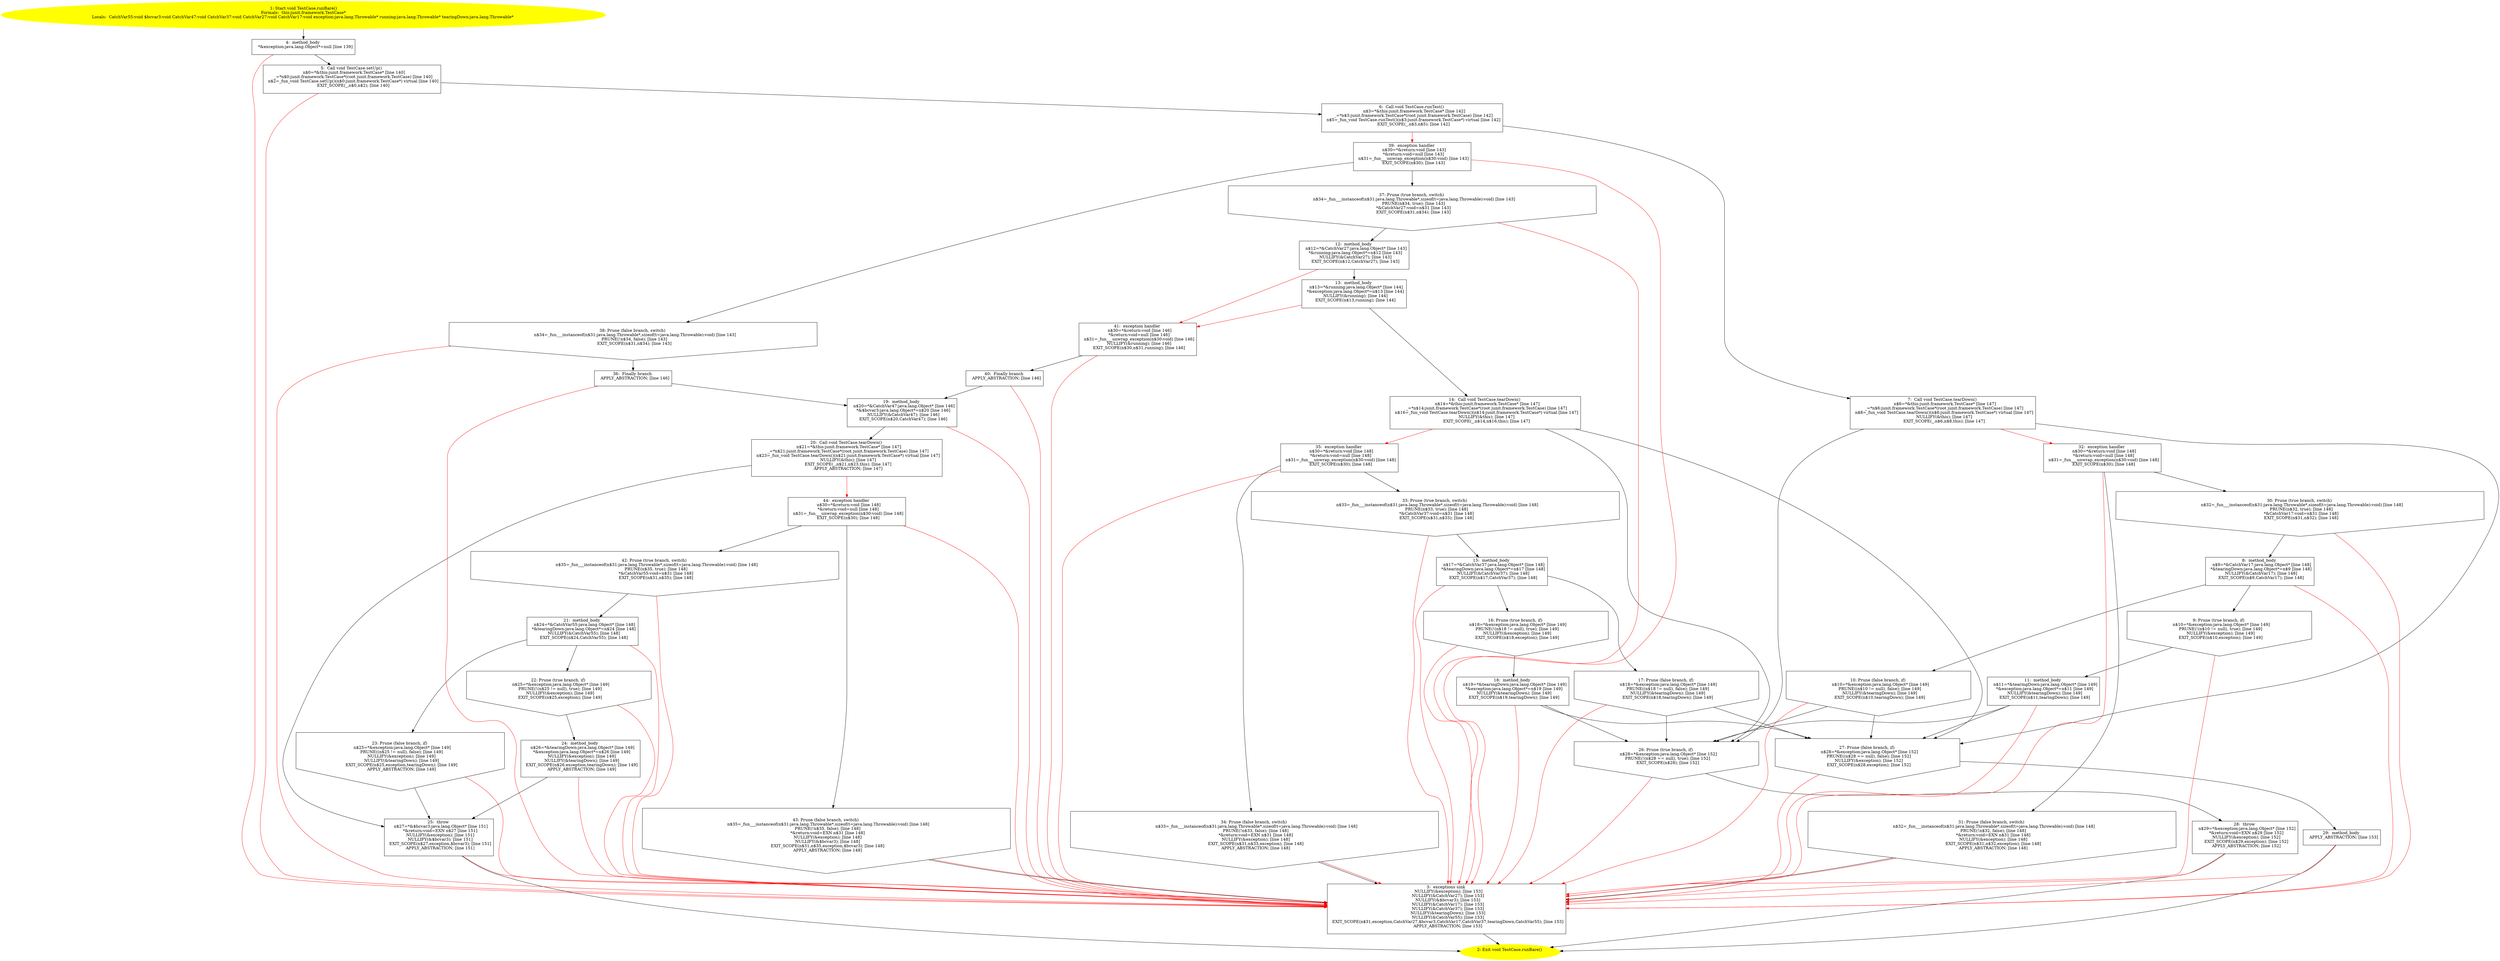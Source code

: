 /* @generated */
digraph cfg {
"junit.framework.TestCase.runBare():void.dc35098142ac1af3b0e84dbb5a5c4c8f_1" [label="1: Start void TestCase.runBare()\nFormals:  this:junit.framework.TestCase*\nLocals:  CatchVar55:void $bcvar3:void CatchVar47:void CatchVar37:void CatchVar27:void CatchVar17:void exception:java.lang.Throwable* running:java.lang.Throwable* tearingDown:java.lang.Throwable* \n  " color=yellow style=filled]
	

	 "junit.framework.TestCase.runBare():void.dc35098142ac1af3b0e84dbb5a5c4c8f_1" -> "junit.framework.TestCase.runBare():void.dc35098142ac1af3b0e84dbb5a5c4c8f_4" ;
"junit.framework.TestCase.runBare():void.dc35098142ac1af3b0e84dbb5a5c4c8f_2" [label="2: Exit void TestCase.runBare() \n  " color=yellow style=filled]
	

"junit.framework.TestCase.runBare():void.dc35098142ac1af3b0e84dbb5a5c4c8f_3" [label="3:  exceptions sink \n   NULLIFY(&exception); [line 153]\n  NULLIFY(&CatchVar27); [line 153]\n  NULLIFY(&$bcvar3); [line 153]\n  NULLIFY(&CatchVar17); [line 153]\n  NULLIFY(&CatchVar37); [line 153]\n  NULLIFY(&tearingDown); [line 153]\n  NULLIFY(&CatchVar55); [line 153]\n  EXIT_SCOPE(n$31,exception,CatchVar27,$bcvar3,CatchVar17,CatchVar37,tearingDown,CatchVar55); [line 153]\n  APPLY_ABSTRACTION; [line 153]\n " shape="box"]
	

	 "junit.framework.TestCase.runBare():void.dc35098142ac1af3b0e84dbb5a5c4c8f_3" -> "junit.framework.TestCase.runBare():void.dc35098142ac1af3b0e84dbb5a5c4c8f_2" ;
"junit.framework.TestCase.runBare():void.dc35098142ac1af3b0e84dbb5a5c4c8f_4" [label="4:  method_body \n   *&exception:java.lang.Object*=null [line 139]\n " shape="box"]
	

	 "junit.framework.TestCase.runBare():void.dc35098142ac1af3b0e84dbb5a5c4c8f_4" -> "junit.framework.TestCase.runBare():void.dc35098142ac1af3b0e84dbb5a5c4c8f_5" ;
	 "junit.framework.TestCase.runBare():void.dc35098142ac1af3b0e84dbb5a5c4c8f_4" -> "junit.framework.TestCase.runBare():void.dc35098142ac1af3b0e84dbb5a5c4c8f_3" [color="red" ];
"junit.framework.TestCase.runBare():void.dc35098142ac1af3b0e84dbb5a5c4c8f_5" [label="5:  Call void TestCase.setUp() \n   n$0=*&this:junit.framework.TestCase* [line 140]\n  _=*n$0:junit.framework.TestCase*(root junit.framework.TestCase) [line 140]\n  n$2=_fun_void TestCase.setUp()(n$0:junit.framework.TestCase*) virtual [line 140]\n  EXIT_SCOPE(_,n$0,n$2); [line 140]\n " shape="box"]
	

	 "junit.framework.TestCase.runBare():void.dc35098142ac1af3b0e84dbb5a5c4c8f_5" -> "junit.framework.TestCase.runBare():void.dc35098142ac1af3b0e84dbb5a5c4c8f_6" ;
	 "junit.framework.TestCase.runBare():void.dc35098142ac1af3b0e84dbb5a5c4c8f_5" -> "junit.framework.TestCase.runBare():void.dc35098142ac1af3b0e84dbb5a5c4c8f_3" [color="red" ];
"junit.framework.TestCase.runBare():void.dc35098142ac1af3b0e84dbb5a5c4c8f_6" [label="6:  Call void TestCase.runTest() \n   n$3=*&this:junit.framework.TestCase* [line 142]\n  _=*n$3:junit.framework.TestCase*(root junit.framework.TestCase) [line 142]\n  n$5=_fun_void TestCase.runTest()(n$3:junit.framework.TestCase*) virtual [line 142]\n  EXIT_SCOPE(_,n$3,n$5); [line 142]\n " shape="box"]
	

	 "junit.framework.TestCase.runBare():void.dc35098142ac1af3b0e84dbb5a5c4c8f_6" -> "junit.framework.TestCase.runBare():void.dc35098142ac1af3b0e84dbb5a5c4c8f_7" ;
	 "junit.framework.TestCase.runBare():void.dc35098142ac1af3b0e84dbb5a5c4c8f_6" -> "junit.framework.TestCase.runBare():void.dc35098142ac1af3b0e84dbb5a5c4c8f_39" [color="red" ];
"junit.framework.TestCase.runBare():void.dc35098142ac1af3b0e84dbb5a5c4c8f_7" [label="7:  Call void TestCase.tearDown() \n   n$6=*&this:junit.framework.TestCase* [line 147]\n  _=*n$6:junit.framework.TestCase*(root junit.framework.TestCase) [line 147]\n  n$8=_fun_void TestCase.tearDown()(n$6:junit.framework.TestCase*) virtual [line 147]\n  NULLIFY(&this); [line 147]\n  EXIT_SCOPE(_,n$6,n$8,this); [line 147]\n " shape="box"]
	

	 "junit.framework.TestCase.runBare():void.dc35098142ac1af3b0e84dbb5a5c4c8f_7" -> "junit.framework.TestCase.runBare():void.dc35098142ac1af3b0e84dbb5a5c4c8f_26" ;
	 "junit.framework.TestCase.runBare():void.dc35098142ac1af3b0e84dbb5a5c4c8f_7" -> "junit.framework.TestCase.runBare():void.dc35098142ac1af3b0e84dbb5a5c4c8f_27" ;
	 "junit.framework.TestCase.runBare():void.dc35098142ac1af3b0e84dbb5a5c4c8f_7" -> "junit.framework.TestCase.runBare():void.dc35098142ac1af3b0e84dbb5a5c4c8f_32" [color="red" ];
"junit.framework.TestCase.runBare():void.dc35098142ac1af3b0e84dbb5a5c4c8f_8" [label="8:  method_body \n   n$9=*&CatchVar17:java.lang.Object* [line 148]\n  *&tearingDown:java.lang.Object*=n$9 [line 148]\n  NULLIFY(&CatchVar17); [line 148]\n  EXIT_SCOPE(n$9,CatchVar17); [line 148]\n " shape="box"]
	

	 "junit.framework.TestCase.runBare():void.dc35098142ac1af3b0e84dbb5a5c4c8f_8" -> "junit.framework.TestCase.runBare():void.dc35098142ac1af3b0e84dbb5a5c4c8f_9" ;
	 "junit.framework.TestCase.runBare():void.dc35098142ac1af3b0e84dbb5a5c4c8f_8" -> "junit.framework.TestCase.runBare():void.dc35098142ac1af3b0e84dbb5a5c4c8f_10" ;
	 "junit.framework.TestCase.runBare():void.dc35098142ac1af3b0e84dbb5a5c4c8f_8" -> "junit.framework.TestCase.runBare():void.dc35098142ac1af3b0e84dbb5a5c4c8f_3" [color="red" ];
"junit.framework.TestCase.runBare():void.dc35098142ac1af3b0e84dbb5a5c4c8f_9" [label="9: Prune (true branch, if) \n   n$10=*&exception:java.lang.Object* [line 149]\n  PRUNE(!(n$10 != null), true); [line 149]\n  NULLIFY(&exception); [line 149]\n  EXIT_SCOPE(n$10,exception); [line 149]\n " shape="invhouse"]
	

	 "junit.framework.TestCase.runBare():void.dc35098142ac1af3b0e84dbb5a5c4c8f_9" -> "junit.framework.TestCase.runBare():void.dc35098142ac1af3b0e84dbb5a5c4c8f_11" ;
	 "junit.framework.TestCase.runBare():void.dc35098142ac1af3b0e84dbb5a5c4c8f_9" -> "junit.framework.TestCase.runBare():void.dc35098142ac1af3b0e84dbb5a5c4c8f_3" [color="red" ];
"junit.framework.TestCase.runBare():void.dc35098142ac1af3b0e84dbb5a5c4c8f_10" [label="10: Prune (false branch, if) \n   n$10=*&exception:java.lang.Object* [line 149]\n  PRUNE((n$10 != null), false); [line 149]\n  NULLIFY(&tearingDown); [line 149]\n  EXIT_SCOPE(n$10,tearingDown); [line 149]\n " shape="invhouse"]
	

	 "junit.framework.TestCase.runBare():void.dc35098142ac1af3b0e84dbb5a5c4c8f_10" -> "junit.framework.TestCase.runBare():void.dc35098142ac1af3b0e84dbb5a5c4c8f_26" ;
	 "junit.framework.TestCase.runBare():void.dc35098142ac1af3b0e84dbb5a5c4c8f_10" -> "junit.framework.TestCase.runBare():void.dc35098142ac1af3b0e84dbb5a5c4c8f_27" ;
	 "junit.framework.TestCase.runBare():void.dc35098142ac1af3b0e84dbb5a5c4c8f_10" -> "junit.framework.TestCase.runBare():void.dc35098142ac1af3b0e84dbb5a5c4c8f_3" [color="red" ];
"junit.framework.TestCase.runBare():void.dc35098142ac1af3b0e84dbb5a5c4c8f_11" [label="11:  method_body \n   n$11=*&tearingDown:java.lang.Object* [line 149]\n  *&exception:java.lang.Object*=n$11 [line 149]\n  NULLIFY(&tearingDown); [line 149]\n  EXIT_SCOPE(n$11,tearingDown); [line 149]\n " shape="box"]
	

	 "junit.framework.TestCase.runBare():void.dc35098142ac1af3b0e84dbb5a5c4c8f_11" -> "junit.framework.TestCase.runBare():void.dc35098142ac1af3b0e84dbb5a5c4c8f_26" ;
	 "junit.framework.TestCase.runBare():void.dc35098142ac1af3b0e84dbb5a5c4c8f_11" -> "junit.framework.TestCase.runBare():void.dc35098142ac1af3b0e84dbb5a5c4c8f_27" ;
	 "junit.framework.TestCase.runBare():void.dc35098142ac1af3b0e84dbb5a5c4c8f_11" -> "junit.framework.TestCase.runBare():void.dc35098142ac1af3b0e84dbb5a5c4c8f_3" [color="red" ];
"junit.framework.TestCase.runBare():void.dc35098142ac1af3b0e84dbb5a5c4c8f_12" [label="12:  method_body \n   n$12=*&CatchVar27:java.lang.Object* [line 143]\n  *&running:java.lang.Object*=n$12 [line 143]\n  NULLIFY(&CatchVar27); [line 143]\n  EXIT_SCOPE(n$12,CatchVar27); [line 143]\n " shape="box"]
	

	 "junit.framework.TestCase.runBare():void.dc35098142ac1af3b0e84dbb5a5c4c8f_12" -> "junit.framework.TestCase.runBare():void.dc35098142ac1af3b0e84dbb5a5c4c8f_13" ;
	 "junit.framework.TestCase.runBare():void.dc35098142ac1af3b0e84dbb5a5c4c8f_12" -> "junit.framework.TestCase.runBare():void.dc35098142ac1af3b0e84dbb5a5c4c8f_41" [color="red" ];
"junit.framework.TestCase.runBare():void.dc35098142ac1af3b0e84dbb5a5c4c8f_13" [label="13:  method_body \n   n$13=*&running:java.lang.Object* [line 144]\n  *&exception:java.lang.Object*=n$13 [line 144]\n  NULLIFY(&running); [line 144]\n  EXIT_SCOPE(n$13,running); [line 144]\n " shape="box"]
	

	 "junit.framework.TestCase.runBare():void.dc35098142ac1af3b0e84dbb5a5c4c8f_13" -> "junit.framework.TestCase.runBare():void.dc35098142ac1af3b0e84dbb5a5c4c8f_14" ;
	 "junit.framework.TestCase.runBare():void.dc35098142ac1af3b0e84dbb5a5c4c8f_13" -> "junit.framework.TestCase.runBare():void.dc35098142ac1af3b0e84dbb5a5c4c8f_41" [color="red" ];
"junit.framework.TestCase.runBare():void.dc35098142ac1af3b0e84dbb5a5c4c8f_14" [label="14:  Call void TestCase.tearDown() \n   n$14=*&this:junit.framework.TestCase* [line 147]\n  _=*n$14:junit.framework.TestCase*(root junit.framework.TestCase) [line 147]\n  n$16=_fun_void TestCase.tearDown()(n$14:junit.framework.TestCase*) virtual [line 147]\n  NULLIFY(&this); [line 147]\n  EXIT_SCOPE(_,n$14,n$16,this); [line 147]\n " shape="box"]
	

	 "junit.framework.TestCase.runBare():void.dc35098142ac1af3b0e84dbb5a5c4c8f_14" -> "junit.framework.TestCase.runBare():void.dc35098142ac1af3b0e84dbb5a5c4c8f_26" ;
	 "junit.framework.TestCase.runBare():void.dc35098142ac1af3b0e84dbb5a5c4c8f_14" -> "junit.framework.TestCase.runBare():void.dc35098142ac1af3b0e84dbb5a5c4c8f_27" ;
	 "junit.framework.TestCase.runBare():void.dc35098142ac1af3b0e84dbb5a5c4c8f_14" -> "junit.framework.TestCase.runBare():void.dc35098142ac1af3b0e84dbb5a5c4c8f_35" [color="red" ];
"junit.framework.TestCase.runBare():void.dc35098142ac1af3b0e84dbb5a5c4c8f_15" [label="15:  method_body \n   n$17=*&CatchVar37:java.lang.Object* [line 148]\n  *&tearingDown:java.lang.Object*=n$17 [line 148]\n  NULLIFY(&CatchVar37); [line 148]\n  EXIT_SCOPE(n$17,CatchVar37); [line 148]\n " shape="box"]
	

	 "junit.framework.TestCase.runBare():void.dc35098142ac1af3b0e84dbb5a5c4c8f_15" -> "junit.framework.TestCase.runBare():void.dc35098142ac1af3b0e84dbb5a5c4c8f_16" ;
	 "junit.framework.TestCase.runBare():void.dc35098142ac1af3b0e84dbb5a5c4c8f_15" -> "junit.framework.TestCase.runBare():void.dc35098142ac1af3b0e84dbb5a5c4c8f_17" ;
	 "junit.framework.TestCase.runBare():void.dc35098142ac1af3b0e84dbb5a5c4c8f_15" -> "junit.framework.TestCase.runBare():void.dc35098142ac1af3b0e84dbb5a5c4c8f_3" [color="red" ];
"junit.framework.TestCase.runBare():void.dc35098142ac1af3b0e84dbb5a5c4c8f_16" [label="16: Prune (true branch, if) \n   n$18=*&exception:java.lang.Object* [line 149]\n  PRUNE(!(n$18 != null), true); [line 149]\n  NULLIFY(&exception); [line 149]\n  EXIT_SCOPE(n$18,exception); [line 149]\n " shape="invhouse"]
	

	 "junit.framework.TestCase.runBare():void.dc35098142ac1af3b0e84dbb5a5c4c8f_16" -> "junit.framework.TestCase.runBare():void.dc35098142ac1af3b0e84dbb5a5c4c8f_18" ;
	 "junit.framework.TestCase.runBare():void.dc35098142ac1af3b0e84dbb5a5c4c8f_16" -> "junit.framework.TestCase.runBare():void.dc35098142ac1af3b0e84dbb5a5c4c8f_3" [color="red" ];
"junit.framework.TestCase.runBare():void.dc35098142ac1af3b0e84dbb5a5c4c8f_17" [label="17: Prune (false branch, if) \n   n$18=*&exception:java.lang.Object* [line 149]\n  PRUNE((n$18 != null), false); [line 149]\n  NULLIFY(&tearingDown); [line 149]\n  EXIT_SCOPE(n$18,tearingDown); [line 149]\n " shape="invhouse"]
	

	 "junit.framework.TestCase.runBare():void.dc35098142ac1af3b0e84dbb5a5c4c8f_17" -> "junit.framework.TestCase.runBare():void.dc35098142ac1af3b0e84dbb5a5c4c8f_26" ;
	 "junit.framework.TestCase.runBare():void.dc35098142ac1af3b0e84dbb5a5c4c8f_17" -> "junit.framework.TestCase.runBare():void.dc35098142ac1af3b0e84dbb5a5c4c8f_27" ;
	 "junit.framework.TestCase.runBare():void.dc35098142ac1af3b0e84dbb5a5c4c8f_17" -> "junit.framework.TestCase.runBare():void.dc35098142ac1af3b0e84dbb5a5c4c8f_3" [color="red" ];
"junit.framework.TestCase.runBare():void.dc35098142ac1af3b0e84dbb5a5c4c8f_18" [label="18:  method_body \n   n$19=*&tearingDown:java.lang.Object* [line 149]\n  *&exception:java.lang.Object*=n$19 [line 149]\n  NULLIFY(&tearingDown); [line 149]\n  EXIT_SCOPE(n$19,tearingDown); [line 149]\n " shape="box"]
	

	 "junit.framework.TestCase.runBare():void.dc35098142ac1af3b0e84dbb5a5c4c8f_18" -> "junit.framework.TestCase.runBare():void.dc35098142ac1af3b0e84dbb5a5c4c8f_26" ;
	 "junit.framework.TestCase.runBare():void.dc35098142ac1af3b0e84dbb5a5c4c8f_18" -> "junit.framework.TestCase.runBare():void.dc35098142ac1af3b0e84dbb5a5c4c8f_27" ;
	 "junit.framework.TestCase.runBare():void.dc35098142ac1af3b0e84dbb5a5c4c8f_18" -> "junit.framework.TestCase.runBare():void.dc35098142ac1af3b0e84dbb5a5c4c8f_3" [color="red" ];
"junit.framework.TestCase.runBare():void.dc35098142ac1af3b0e84dbb5a5c4c8f_19" [label="19:  method_body \n   n$20=*&CatchVar47:java.lang.Object* [line 146]\n  *&$bcvar3:java.lang.Object*=n$20 [line 146]\n  NULLIFY(&CatchVar47); [line 146]\n  EXIT_SCOPE(n$20,CatchVar47); [line 146]\n " shape="box"]
	

	 "junit.framework.TestCase.runBare():void.dc35098142ac1af3b0e84dbb5a5c4c8f_19" -> "junit.framework.TestCase.runBare():void.dc35098142ac1af3b0e84dbb5a5c4c8f_20" ;
	 "junit.framework.TestCase.runBare():void.dc35098142ac1af3b0e84dbb5a5c4c8f_19" -> "junit.framework.TestCase.runBare():void.dc35098142ac1af3b0e84dbb5a5c4c8f_3" [color="red" ];
"junit.framework.TestCase.runBare():void.dc35098142ac1af3b0e84dbb5a5c4c8f_20" [label="20:  Call void TestCase.tearDown() \n   n$21=*&this:junit.framework.TestCase* [line 147]\n  _=*n$21:junit.framework.TestCase*(root junit.framework.TestCase) [line 147]\n  n$23=_fun_void TestCase.tearDown()(n$21:junit.framework.TestCase*) virtual [line 147]\n  NULLIFY(&this); [line 147]\n  EXIT_SCOPE(_,n$21,n$23,this); [line 147]\n  APPLY_ABSTRACTION; [line 147]\n " shape="box"]
	

	 "junit.framework.TestCase.runBare():void.dc35098142ac1af3b0e84dbb5a5c4c8f_20" -> "junit.framework.TestCase.runBare():void.dc35098142ac1af3b0e84dbb5a5c4c8f_25" ;
	 "junit.framework.TestCase.runBare():void.dc35098142ac1af3b0e84dbb5a5c4c8f_20" -> "junit.framework.TestCase.runBare():void.dc35098142ac1af3b0e84dbb5a5c4c8f_44" [color="red" ];
"junit.framework.TestCase.runBare():void.dc35098142ac1af3b0e84dbb5a5c4c8f_21" [label="21:  method_body \n   n$24=*&CatchVar55:java.lang.Object* [line 148]\n  *&tearingDown:java.lang.Object*=n$24 [line 148]\n  NULLIFY(&CatchVar55); [line 148]\n  EXIT_SCOPE(n$24,CatchVar55); [line 148]\n " shape="box"]
	

	 "junit.framework.TestCase.runBare():void.dc35098142ac1af3b0e84dbb5a5c4c8f_21" -> "junit.framework.TestCase.runBare():void.dc35098142ac1af3b0e84dbb5a5c4c8f_22" ;
	 "junit.framework.TestCase.runBare():void.dc35098142ac1af3b0e84dbb5a5c4c8f_21" -> "junit.framework.TestCase.runBare():void.dc35098142ac1af3b0e84dbb5a5c4c8f_23" ;
	 "junit.framework.TestCase.runBare():void.dc35098142ac1af3b0e84dbb5a5c4c8f_21" -> "junit.framework.TestCase.runBare():void.dc35098142ac1af3b0e84dbb5a5c4c8f_3" [color="red" ];
"junit.framework.TestCase.runBare():void.dc35098142ac1af3b0e84dbb5a5c4c8f_22" [label="22: Prune (true branch, if) \n   n$25=*&exception:java.lang.Object* [line 149]\n  PRUNE(!(n$25 != null), true); [line 149]\n  NULLIFY(&exception); [line 149]\n  EXIT_SCOPE(n$25,exception); [line 149]\n " shape="invhouse"]
	

	 "junit.framework.TestCase.runBare():void.dc35098142ac1af3b0e84dbb5a5c4c8f_22" -> "junit.framework.TestCase.runBare():void.dc35098142ac1af3b0e84dbb5a5c4c8f_24" ;
	 "junit.framework.TestCase.runBare():void.dc35098142ac1af3b0e84dbb5a5c4c8f_22" -> "junit.framework.TestCase.runBare():void.dc35098142ac1af3b0e84dbb5a5c4c8f_3" [color="red" ];
"junit.framework.TestCase.runBare():void.dc35098142ac1af3b0e84dbb5a5c4c8f_23" [label="23: Prune (false branch, if) \n   n$25=*&exception:java.lang.Object* [line 149]\n  PRUNE((n$25 != null), false); [line 149]\n  NULLIFY(&exception); [line 149]\n  NULLIFY(&tearingDown); [line 149]\n  EXIT_SCOPE(n$25,exception,tearingDown); [line 149]\n  APPLY_ABSTRACTION; [line 149]\n " shape="invhouse"]
	

	 "junit.framework.TestCase.runBare():void.dc35098142ac1af3b0e84dbb5a5c4c8f_23" -> "junit.framework.TestCase.runBare():void.dc35098142ac1af3b0e84dbb5a5c4c8f_25" ;
	 "junit.framework.TestCase.runBare():void.dc35098142ac1af3b0e84dbb5a5c4c8f_23" -> "junit.framework.TestCase.runBare():void.dc35098142ac1af3b0e84dbb5a5c4c8f_3" [color="red" ];
"junit.framework.TestCase.runBare():void.dc35098142ac1af3b0e84dbb5a5c4c8f_24" [label="24:  method_body \n   n$26=*&tearingDown:java.lang.Object* [line 149]\n  *&exception:java.lang.Object*=n$26 [line 149]\n  NULLIFY(&exception); [line 149]\n  NULLIFY(&tearingDown); [line 149]\n  EXIT_SCOPE(n$26,exception,tearingDown); [line 149]\n  APPLY_ABSTRACTION; [line 149]\n " shape="box"]
	

	 "junit.framework.TestCase.runBare():void.dc35098142ac1af3b0e84dbb5a5c4c8f_24" -> "junit.framework.TestCase.runBare():void.dc35098142ac1af3b0e84dbb5a5c4c8f_25" ;
	 "junit.framework.TestCase.runBare():void.dc35098142ac1af3b0e84dbb5a5c4c8f_24" -> "junit.framework.TestCase.runBare():void.dc35098142ac1af3b0e84dbb5a5c4c8f_3" [color="red" ];
"junit.framework.TestCase.runBare():void.dc35098142ac1af3b0e84dbb5a5c4c8f_25" [label="25:  throw \n   n$27=*&$bcvar3:java.lang.Object* [line 151]\n  *&return:void=EXN n$27 [line 151]\n  NULLIFY(&exception); [line 151]\n  NULLIFY(&$bcvar3); [line 151]\n  EXIT_SCOPE(n$27,exception,$bcvar3); [line 151]\n  APPLY_ABSTRACTION; [line 151]\n " shape="box"]
	

	 "junit.framework.TestCase.runBare():void.dc35098142ac1af3b0e84dbb5a5c4c8f_25" -> "junit.framework.TestCase.runBare():void.dc35098142ac1af3b0e84dbb5a5c4c8f_2" ;
	 "junit.framework.TestCase.runBare():void.dc35098142ac1af3b0e84dbb5a5c4c8f_25" -> "junit.framework.TestCase.runBare():void.dc35098142ac1af3b0e84dbb5a5c4c8f_3" [color="red" ];
"junit.framework.TestCase.runBare():void.dc35098142ac1af3b0e84dbb5a5c4c8f_26" [label="26: Prune (true branch, if) \n   n$28=*&exception:java.lang.Object* [line 152]\n  PRUNE(!(n$28 == null), true); [line 152]\n  EXIT_SCOPE(n$28); [line 152]\n " shape="invhouse"]
	

	 "junit.framework.TestCase.runBare():void.dc35098142ac1af3b0e84dbb5a5c4c8f_26" -> "junit.framework.TestCase.runBare():void.dc35098142ac1af3b0e84dbb5a5c4c8f_28" ;
	 "junit.framework.TestCase.runBare():void.dc35098142ac1af3b0e84dbb5a5c4c8f_26" -> "junit.framework.TestCase.runBare():void.dc35098142ac1af3b0e84dbb5a5c4c8f_3" [color="red" ];
"junit.framework.TestCase.runBare():void.dc35098142ac1af3b0e84dbb5a5c4c8f_27" [label="27: Prune (false branch, if) \n   n$28=*&exception:java.lang.Object* [line 152]\n  PRUNE((n$28 == null), false); [line 152]\n  NULLIFY(&exception); [line 152]\n  EXIT_SCOPE(n$28,exception); [line 152]\n " shape="invhouse"]
	

	 "junit.framework.TestCase.runBare():void.dc35098142ac1af3b0e84dbb5a5c4c8f_27" -> "junit.framework.TestCase.runBare():void.dc35098142ac1af3b0e84dbb5a5c4c8f_29" ;
	 "junit.framework.TestCase.runBare():void.dc35098142ac1af3b0e84dbb5a5c4c8f_27" -> "junit.framework.TestCase.runBare():void.dc35098142ac1af3b0e84dbb5a5c4c8f_3" [color="red" ];
"junit.framework.TestCase.runBare():void.dc35098142ac1af3b0e84dbb5a5c4c8f_28" [label="28:  throw \n   n$29=*&exception:java.lang.Object* [line 152]\n  *&return:void=EXN n$29 [line 152]\n  NULLIFY(&exception); [line 152]\n  EXIT_SCOPE(n$29,exception); [line 152]\n  APPLY_ABSTRACTION; [line 152]\n " shape="box"]
	

	 "junit.framework.TestCase.runBare():void.dc35098142ac1af3b0e84dbb5a5c4c8f_28" -> "junit.framework.TestCase.runBare():void.dc35098142ac1af3b0e84dbb5a5c4c8f_2" ;
	 "junit.framework.TestCase.runBare():void.dc35098142ac1af3b0e84dbb5a5c4c8f_28" -> "junit.framework.TestCase.runBare():void.dc35098142ac1af3b0e84dbb5a5c4c8f_3" [color="red" ];
"junit.framework.TestCase.runBare():void.dc35098142ac1af3b0e84dbb5a5c4c8f_29" [label="29:  method_body \n   APPLY_ABSTRACTION; [line 153]\n " shape="box"]
	

	 "junit.framework.TestCase.runBare():void.dc35098142ac1af3b0e84dbb5a5c4c8f_29" -> "junit.framework.TestCase.runBare():void.dc35098142ac1af3b0e84dbb5a5c4c8f_2" ;
	 "junit.framework.TestCase.runBare():void.dc35098142ac1af3b0e84dbb5a5c4c8f_29" -> "junit.framework.TestCase.runBare():void.dc35098142ac1af3b0e84dbb5a5c4c8f_3" [color="red" ];
"junit.framework.TestCase.runBare():void.dc35098142ac1af3b0e84dbb5a5c4c8f_30" [label="30: Prune (true branch, switch) \n   n$32=_fun___instanceof(n$31:java.lang.Throwable*,sizeof(t=java.lang.Throwable):void) [line 148]\n  PRUNE(n$32, true); [line 148]\n  *&CatchVar17:void=n$31 [line 148]\n  EXIT_SCOPE(n$31,n$32); [line 148]\n " shape="invhouse"]
	

	 "junit.framework.TestCase.runBare():void.dc35098142ac1af3b0e84dbb5a5c4c8f_30" -> "junit.framework.TestCase.runBare():void.dc35098142ac1af3b0e84dbb5a5c4c8f_8" ;
	 "junit.framework.TestCase.runBare():void.dc35098142ac1af3b0e84dbb5a5c4c8f_30" -> "junit.framework.TestCase.runBare():void.dc35098142ac1af3b0e84dbb5a5c4c8f_3" [color="red" ];
"junit.framework.TestCase.runBare():void.dc35098142ac1af3b0e84dbb5a5c4c8f_31" [label="31: Prune (false branch, switch) \n   n$32=_fun___instanceof(n$31:java.lang.Throwable*,sizeof(t=java.lang.Throwable):void) [line 148]\n  PRUNE(!n$32, false); [line 148]\n  *&return:void=EXN n$31 [line 148]\n  NULLIFY(&exception); [line 148]\n  EXIT_SCOPE(n$31,n$32,exception); [line 148]\n  APPLY_ABSTRACTION; [line 148]\n " shape="invhouse"]
	

	 "junit.framework.TestCase.runBare():void.dc35098142ac1af3b0e84dbb5a5c4c8f_31" -> "junit.framework.TestCase.runBare():void.dc35098142ac1af3b0e84dbb5a5c4c8f_3" ;
	 "junit.framework.TestCase.runBare():void.dc35098142ac1af3b0e84dbb5a5c4c8f_31" -> "junit.framework.TestCase.runBare():void.dc35098142ac1af3b0e84dbb5a5c4c8f_3" [color="red" ];
"junit.framework.TestCase.runBare():void.dc35098142ac1af3b0e84dbb5a5c4c8f_32" [label="32:  exception handler \n   n$30=*&return:void [line 148]\n  *&return:void=null [line 148]\n  n$31=_fun___unwrap_exception(n$30:void) [line 148]\n  EXIT_SCOPE(n$30); [line 148]\n " shape="box"]
	

	 "junit.framework.TestCase.runBare():void.dc35098142ac1af3b0e84dbb5a5c4c8f_32" -> "junit.framework.TestCase.runBare():void.dc35098142ac1af3b0e84dbb5a5c4c8f_30" ;
	 "junit.framework.TestCase.runBare():void.dc35098142ac1af3b0e84dbb5a5c4c8f_32" -> "junit.framework.TestCase.runBare():void.dc35098142ac1af3b0e84dbb5a5c4c8f_31" ;
	 "junit.framework.TestCase.runBare():void.dc35098142ac1af3b0e84dbb5a5c4c8f_32" -> "junit.framework.TestCase.runBare():void.dc35098142ac1af3b0e84dbb5a5c4c8f_3" [color="red" ];
"junit.framework.TestCase.runBare():void.dc35098142ac1af3b0e84dbb5a5c4c8f_33" [label="33: Prune (true branch, switch) \n   n$33=_fun___instanceof(n$31:java.lang.Throwable*,sizeof(t=java.lang.Throwable):void) [line 148]\n  PRUNE(n$33, true); [line 148]\n  *&CatchVar37:void=n$31 [line 148]\n  EXIT_SCOPE(n$31,n$33); [line 148]\n " shape="invhouse"]
	

	 "junit.framework.TestCase.runBare():void.dc35098142ac1af3b0e84dbb5a5c4c8f_33" -> "junit.framework.TestCase.runBare():void.dc35098142ac1af3b0e84dbb5a5c4c8f_15" ;
	 "junit.framework.TestCase.runBare():void.dc35098142ac1af3b0e84dbb5a5c4c8f_33" -> "junit.framework.TestCase.runBare():void.dc35098142ac1af3b0e84dbb5a5c4c8f_3" [color="red" ];
"junit.framework.TestCase.runBare():void.dc35098142ac1af3b0e84dbb5a5c4c8f_34" [label="34: Prune (false branch, switch) \n   n$33=_fun___instanceof(n$31:java.lang.Throwable*,sizeof(t=java.lang.Throwable):void) [line 148]\n  PRUNE(!n$33, false); [line 148]\n  *&return:void=EXN n$31 [line 148]\n  NULLIFY(&exception); [line 148]\n  EXIT_SCOPE(n$31,n$33,exception); [line 148]\n  APPLY_ABSTRACTION; [line 148]\n " shape="invhouse"]
	

	 "junit.framework.TestCase.runBare():void.dc35098142ac1af3b0e84dbb5a5c4c8f_34" -> "junit.framework.TestCase.runBare():void.dc35098142ac1af3b0e84dbb5a5c4c8f_3" ;
	 "junit.framework.TestCase.runBare():void.dc35098142ac1af3b0e84dbb5a5c4c8f_34" -> "junit.framework.TestCase.runBare():void.dc35098142ac1af3b0e84dbb5a5c4c8f_3" [color="red" ];
"junit.framework.TestCase.runBare():void.dc35098142ac1af3b0e84dbb5a5c4c8f_35" [label="35:  exception handler \n   n$30=*&return:void [line 148]\n  *&return:void=null [line 148]\n  n$31=_fun___unwrap_exception(n$30:void) [line 148]\n  EXIT_SCOPE(n$30); [line 148]\n " shape="box"]
	

	 "junit.framework.TestCase.runBare():void.dc35098142ac1af3b0e84dbb5a5c4c8f_35" -> "junit.framework.TestCase.runBare():void.dc35098142ac1af3b0e84dbb5a5c4c8f_33" ;
	 "junit.framework.TestCase.runBare():void.dc35098142ac1af3b0e84dbb5a5c4c8f_35" -> "junit.framework.TestCase.runBare():void.dc35098142ac1af3b0e84dbb5a5c4c8f_34" ;
	 "junit.framework.TestCase.runBare():void.dc35098142ac1af3b0e84dbb5a5c4c8f_35" -> "junit.framework.TestCase.runBare():void.dc35098142ac1af3b0e84dbb5a5c4c8f_3" [color="red" ];
"junit.framework.TestCase.runBare():void.dc35098142ac1af3b0e84dbb5a5c4c8f_36" [label="36:  Finally branch \n   APPLY_ABSTRACTION; [line 146]\n " shape="box"]
	

	 "junit.framework.TestCase.runBare():void.dc35098142ac1af3b0e84dbb5a5c4c8f_36" -> "junit.framework.TestCase.runBare():void.dc35098142ac1af3b0e84dbb5a5c4c8f_19" ;
	 "junit.framework.TestCase.runBare():void.dc35098142ac1af3b0e84dbb5a5c4c8f_36" -> "junit.framework.TestCase.runBare():void.dc35098142ac1af3b0e84dbb5a5c4c8f_3" [color="red" ];
"junit.framework.TestCase.runBare():void.dc35098142ac1af3b0e84dbb5a5c4c8f_37" [label="37: Prune (true branch, switch) \n   n$34=_fun___instanceof(n$31:java.lang.Throwable*,sizeof(t=java.lang.Throwable):void) [line 143]\n  PRUNE(n$34, true); [line 143]\n  *&CatchVar27:void=n$31 [line 143]\n  EXIT_SCOPE(n$31,n$34); [line 143]\n " shape="invhouse"]
	

	 "junit.framework.TestCase.runBare():void.dc35098142ac1af3b0e84dbb5a5c4c8f_37" -> "junit.framework.TestCase.runBare():void.dc35098142ac1af3b0e84dbb5a5c4c8f_12" ;
	 "junit.framework.TestCase.runBare():void.dc35098142ac1af3b0e84dbb5a5c4c8f_37" -> "junit.framework.TestCase.runBare():void.dc35098142ac1af3b0e84dbb5a5c4c8f_3" [color="red" ];
"junit.framework.TestCase.runBare():void.dc35098142ac1af3b0e84dbb5a5c4c8f_38" [label="38: Prune (false branch, switch) \n   n$34=_fun___instanceof(n$31:java.lang.Throwable*,sizeof(t=java.lang.Throwable):void) [line 143]\n  PRUNE(!n$34, false); [line 143]\n  EXIT_SCOPE(n$31,n$34); [line 143]\n " shape="invhouse"]
	

	 "junit.framework.TestCase.runBare():void.dc35098142ac1af3b0e84dbb5a5c4c8f_38" -> "junit.framework.TestCase.runBare():void.dc35098142ac1af3b0e84dbb5a5c4c8f_36" ;
	 "junit.framework.TestCase.runBare():void.dc35098142ac1af3b0e84dbb5a5c4c8f_38" -> "junit.framework.TestCase.runBare():void.dc35098142ac1af3b0e84dbb5a5c4c8f_3" [color="red" ];
"junit.framework.TestCase.runBare():void.dc35098142ac1af3b0e84dbb5a5c4c8f_39" [label="39:  exception handler \n   n$30=*&return:void [line 143]\n  *&return:void=null [line 143]\n  n$31=_fun___unwrap_exception(n$30:void) [line 143]\n  EXIT_SCOPE(n$30); [line 143]\n " shape="box"]
	

	 "junit.framework.TestCase.runBare():void.dc35098142ac1af3b0e84dbb5a5c4c8f_39" -> "junit.framework.TestCase.runBare():void.dc35098142ac1af3b0e84dbb5a5c4c8f_37" ;
	 "junit.framework.TestCase.runBare():void.dc35098142ac1af3b0e84dbb5a5c4c8f_39" -> "junit.framework.TestCase.runBare():void.dc35098142ac1af3b0e84dbb5a5c4c8f_38" ;
	 "junit.framework.TestCase.runBare():void.dc35098142ac1af3b0e84dbb5a5c4c8f_39" -> "junit.framework.TestCase.runBare():void.dc35098142ac1af3b0e84dbb5a5c4c8f_3" [color="red" ];
"junit.framework.TestCase.runBare():void.dc35098142ac1af3b0e84dbb5a5c4c8f_40" [label="40:  Finally branch \n   APPLY_ABSTRACTION; [line 146]\n " shape="box"]
	

	 "junit.framework.TestCase.runBare():void.dc35098142ac1af3b0e84dbb5a5c4c8f_40" -> "junit.framework.TestCase.runBare():void.dc35098142ac1af3b0e84dbb5a5c4c8f_19" ;
	 "junit.framework.TestCase.runBare():void.dc35098142ac1af3b0e84dbb5a5c4c8f_40" -> "junit.framework.TestCase.runBare():void.dc35098142ac1af3b0e84dbb5a5c4c8f_3" [color="red" ];
"junit.framework.TestCase.runBare():void.dc35098142ac1af3b0e84dbb5a5c4c8f_41" [label="41:  exception handler \n   n$30=*&return:void [line 146]\n  *&return:void=null [line 146]\n  n$31=_fun___unwrap_exception(n$30:void) [line 146]\n  NULLIFY(&running); [line 146]\n  EXIT_SCOPE(n$30,n$31,running); [line 146]\n " shape="box"]
	

	 "junit.framework.TestCase.runBare():void.dc35098142ac1af3b0e84dbb5a5c4c8f_41" -> "junit.framework.TestCase.runBare():void.dc35098142ac1af3b0e84dbb5a5c4c8f_40" ;
	 "junit.framework.TestCase.runBare():void.dc35098142ac1af3b0e84dbb5a5c4c8f_41" -> "junit.framework.TestCase.runBare():void.dc35098142ac1af3b0e84dbb5a5c4c8f_3" [color="red" ];
"junit.framework.TestCase.runBare():void.dc35098142ac1af3b0e84dbb5a5c4c8f_42" [label="42: Prune (true branch, switch) \n   n$35=_fun___instanceof(n$31:java.lang.Throwable*,sizeof(t=java.lang.Throwable):void) [line 148]\n  PRUNE(n$35, true); [line 148]\n  *&CatchVar55:void=n$31 [line 148]\n  EXIT_SCOPE(n$31,n$35); [line 148]\n " shape="invhouse"]
	

	 "junit.framework.TestCase.runBare():void.dc35098142ac1af3b0e84dbb5a5c4c8f_42" -> "junit.framework.TestCase.runBare():void.dc35098142ac1af3b0e84dbb5a5c4c8f_21" ;
	 "junit.framework.TestCase.runBare():void.dc35098142ac1af3b0e84dbb5a5c4c8f_42" -> "junit.framework.TestCase.runBare():void.dc35098142ac1af3b0e84dbb5a5c4c8f_3" [color="red" ];
"junit.framework.TestCase.runBare():void.dc35098142ac1af3b0e84dbb5a5c4c8f_43" [label="43: Prune (false branch, switch) \n   n$35=_fun___instanceof(n$31:java.lang.Throwable*,sizeof(t=java.lang.Throwable):void) [line 148]\n  PRUNE(!n$35, false); [line 148]\n  *&return:void=EXN n$31 [line 148]\n  NULLIFY(&exception); [line 148]\n  NULLIFY(&$bcvar3); [line 148]\n  EXIT_SCOPE(n$31,n$35,exception,$bcvar3); [line 148]\n  APPLY_ABSTRACTION; [line 148]\n " shape="invhouse"]
	

	 "junit.framework.TestCase.runBare():void.dc35098142ac1af3b0e84dbb5a5c4c8f_43" -> "junit.framework.TestCase.runBare():void.dc35098142ac1af3b0e84dbb5a5c4c8f_3" ;
	 "junit.framework.TestCase.runBare():void.dc35098142ac1af3b0e84dbb5a5c4c8f_43" -> "junit.framework.TestCase.runBare():void.dc35098142ac1af3b0e84dbb5a5c4c8f_3" [color="red" ];
"junit.framework.TestCase.runBare():void.dc35098142ac1af3b0e84dbb5a5c4c8f_44" [label="44:  exception handler \n   n$30=*&return:void [line 148]\n  *&return:void=null [line 148]\n  n$31=_fun___unwrap_exception(n$30:void) [line 148]\n  EXIT_SCOPE(n$30); [line 148]\n " shape="box"]
	

	 "junit.framework.TestCase.runBare():void.dc35098142ac1af3b0e84dbb5a5c4c8f_44" -> "junit.framework.TestCase.runBare():void.dc35098142ac1af3b0e84dbb5a5c4c8f_42" ;
	 "junit.framework.TestCase.runBare():void.dc35098142ac1af3b0e84dbb5a5c4c8f_44" -> "junit.framework.TestCase.runBare():void.dc35098142ac1af3b0e84dbb5a5c4c8f_43" ;
	 "junit.framework.TestCase.runBare():void.dc35098142ac1af3b0e84dbb5a5c4c8f_44" -> "junit.framework.TestCase.runBare():void.dc35098142ac1af3b0e84dbb5a5c4c8f_3" [color="red" ];
}

